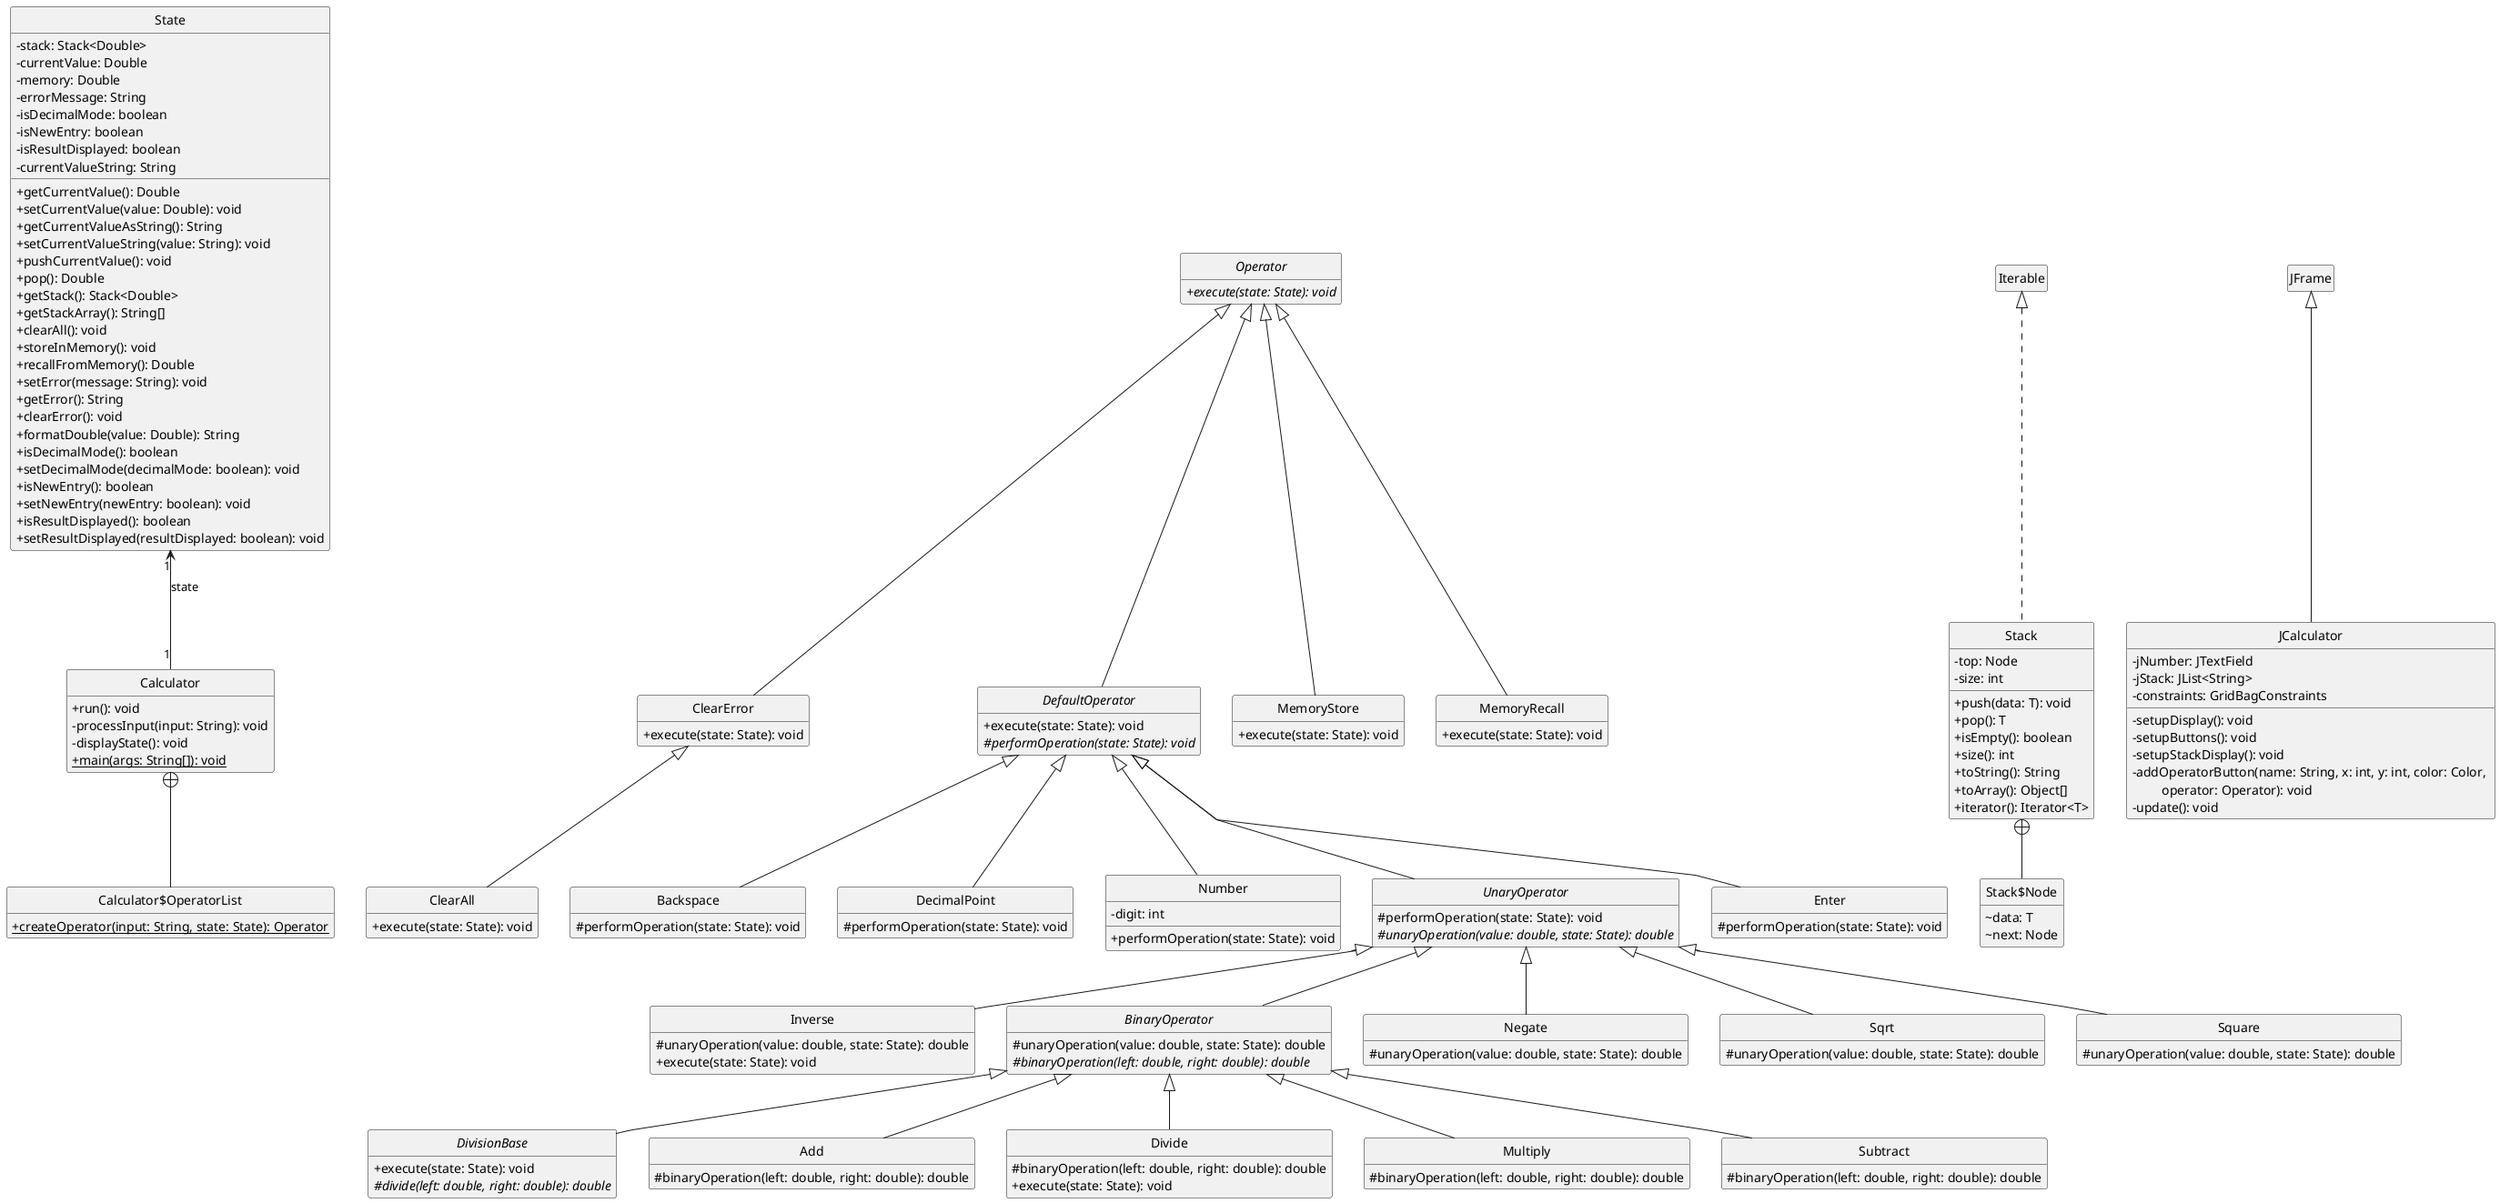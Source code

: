 @startuml

' STATIC
' Generated by CTP - https://github.com/samuelroland/ctp

' Style
hide empty members
hide circle
skinparam classAttributeIconSize 0
skinparam linetype polyline

remove *Test*
remove Main

' Additions
Calculator "1"-u->"1" State: state


' REMOVE
' - state: State

' ENDSTATIC
class Backspace {
	# performOperation(state: State): void
}

class DecimalPoint {
	# performOperation(state: State): void
}

class Inverse {
	# unaryOperation(value: double, state: State): double
	+ execute(state: State): void
}

abstract class BinaryOperator {
	# unaryOperation(value: double, state: State): double
	# {abstract}binaryOperation(left: double, right: double): double
}

abstract class Operator {
	+ {abstract}execute(state: State): void
}

abstract class DivisionBase {
	+ execute(state: State): void
	# {abstract}divide(left: double, right: double): double
}

class ClearError {
	+ execute(state: State): void
}

class TestUtils {
	+ {static} getComponentByName(container: Container, name: String): Component
	+ {static} getButtonByLabel(container: Container, label: String): JButton
}

class Main {
	+ {static} main(args: String): void
}

class Add {
	# binaryOperation(left: double, right: double): double
}

class Stack {
	- top: Node
	- size: int
	+ push(data: T): void
	+ pop(): T
	+ isEmpty(): boolean
	+ size(): int
	+ toString(): String
	+ toArray(): Object[]
	+ iterator(): Iterator<T>
}


class Stack$Node {
	~ data: T
	~ next: Node
}

class ClearAll {
	+ execute(state: State): void
}

abstract class DefaultOperator {
	+ execute(state: State): void
	# {abstract}performOperation(state: State): void
}

class StackTest {
	- stack: Stack<Integer>
	+ setUp(): void
	+ testPushAndToString(): void
	+ testPop(): void
	+ testToArray(): void
	+ testIterator(): void
	+ testIsEmpty(): void
	+ testSize(): void
	+ testPopFromEmptyStack(): void
}


class StateTest {
	
	+ setUp(): void
	+ testStackOperations(): void
	+ testCurrentValue(): void
	+ testMemoryOperations(): void
	+ testErrorHandling(): void
	+ testClearAll(): void
	+ testFlags(): void
	+ testStackToArray(): void
	+ testCurrentValueAsString(): void
}


class Divide {
	# binaryOperation(left: double, right: double): double
	+ execute(state: State): void
}

class Negate {
	# unaryOperation(value: double, state: State): double
}

class MemoryStore {
	+ execute(state: State): void
}

class State {
	- stack: Stack<Double>
	- currentValue: Double
	- memory: Double
	- errorMessage: String
	- isDecimalMode: boolean
	- isNewEntry: boolean
	- isResultDisplayed: boolean
	- currentValueString: String
	+ getCurrentValue(): Double
	+ setCurrentValue(value: Double): void
	+ getCurrentValueAsString(): String
	+ setCurrentValueString(value: String): void
	+ pushCurrentValue(): void
	+ pop(): Double
	+ getStack(): Stack<Double>
	+ getStackArray(): String[]
	+ clearAll(): void
	+ storeInMemory(): void
	+ recallFromMemory(): Double
	+ setError(message: String): void
	+ getError(): String
	+ clearError(): void
	+ formatDouble(value: Double): String
	+ isDecimalMode(): boolean
	+ setDecimalMode(decimalMode: boolean): void
	+ isNewEntry(): boolean
	+ setNewEntry(newEntry: boolean): void
	+ isResultDisplayed(): boolean
	+ setResultDisplayed(resultDisplayed: boolean): void
}


class Number {
	- digit: int
	+ performOperation(state: State): void
}


class MemoryRecall {
	+ execute(state: State): void
}

class Calculator {
	
	+ run(): void
	- processInput(input: String): void
	- displayState(): void
	+ {static} main(args: String[]): void
}


class Calculator$OperatorList {
	+ {static} createOperator(input: String, state: State): Operator
}

class Multiply {
	# binaryOperation(left: double, right: double): double
}

class CalculatorTest {
	- calculator: Calculator
	- outputStream: ByteArrayOutputStream
	+ setUp(): void
	- simulateInput(input: String): void
	- getConsoleOutput(): String
	+ testAddition(): void
	+ testSubtraction(): void
	+ testMultiplication(): void
	+ testDivision(): void
	+ testSquareRoot(): void
	+ testSquare(): void
	+ testNegate(): void
	+ testEnterPushesValueToStack(): void
	+ testMemoryStoreAndRecall(): void
	+ testClearAll(): void
	+ testDivisionByZero(): void
	+ testInvalidInput(): void
	+ testBackspace(): void
}


class Sqrt {
	# unaryOperation(value: double, state: State): double
}

class JCalculator {
	
	- jNumber: JTextField
	- jStack: JList<String>
	- constraints: GridBagConstraints
	- setupDisplay(): void
	- setupButtons(): void
	- setupStackDisplay(): void
	- addOperatorButton(name: String, x: int, y: int, color: Color, \n\t operator: Operator): void
	- update(): void
}


class Square {
	# unaryOperation(value: double, state: State): double
}

abstract class UnaryOperator {
	# performOperation(state: State): void
	# {abstract}unaryOperation(value: double, state: State): double
}

class JCalculatorTest {
	- calculator: JCalculator
	- displayField: JTextField
	- stackDisplay: JList<String>
	+ setUp(): void
	- getStackContents(): String[]
	- clickButton(label: String): void
	+ testAdd(): void
	+ testBackspace(): void
	+ testClearAll(): void
	+ testClearError(): void
	+ testDecimalPoint(): void
	+ testDivide(): void
	+ testEnter(): void
	+ testInverse(): void
	+ testMemoryRecallAndStore(): void
	+ testMultiply(): void
	+ testNegate(): void
	+ testNumber(): void
	+ testSqrt(): void
	+ testSquare(): void
	+ testSubtract(): void
	+ testAddWithMultipleEntries(): void
	+ testDecimalPointMultipleTimes(): void
	+ testBackspaceWithDecimal(): void
	+ testDivideByZero(): void
	+ testEnterPushesValue(): void
	+ testComplexExpression(): void
	+ testClearErrorResetsOnlyDisplay(): void
	+ testMemoryStoreAndRecall(): void
	+ testNegateOnNegativeNumber(): void
	+ testSquareAndSquareRoot(): void
	+ testMultipleStackOperations(): void
	+ testDecimalPointAfterEnter(): void
	+ testChainedOperations(): void
}


class Enter {
	# performOperation(state: State): void
}

class Subtract {
	# binaryOperation(left: double, right: double): double
}



DefaultOperator <|-- Backspace
DefaultOperator <|-- DecimalPoint
UnaryOperator <|-- Inverse
UnaryOperator <|-- BinaryOperator
BinaryOperator <|-- DivisionBase
Operator <|-- ClearError
BinaryOperator <|-- Add
Iterable <|.. Stack
Stack +-- Stack$Node
ClearError <|-- ClearAll
Operator <|-- DefaultOperator
BinaryOperator <|-- Divide
UnaryOperator <|-- Negate
Operator <|-- MemoryStore
DefaultOperator <|-- Number
Operator <|-- MemoryRecall
Calculator +-- Calculator$OperatorList
BinaryOperator <|-- Multiply
UnaryOperator <|-- Sqrt
JFrame <|-- JCalculator
UnaryOperator <|-- Square
DefaultOperator <|-- UnaryOperator
DefaultOperator <|-- Enter
BinaryOperator <|-- Subtract
@enduml

